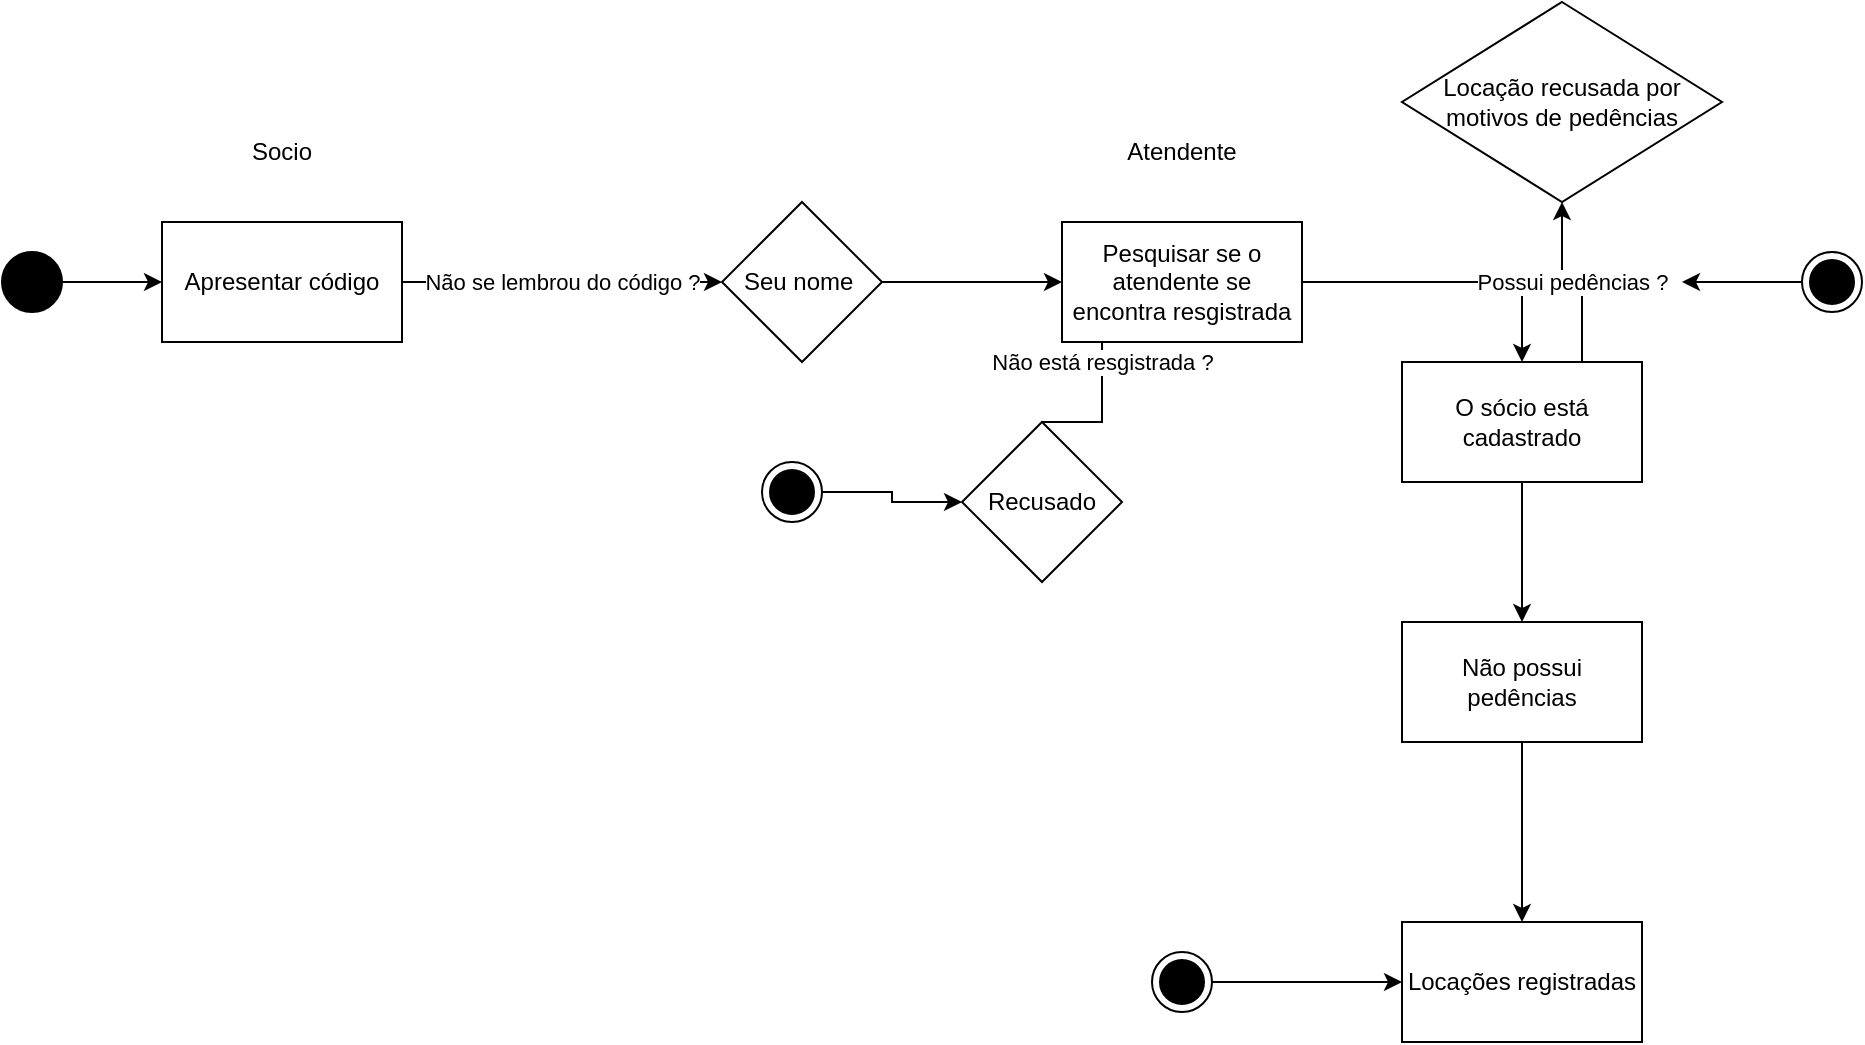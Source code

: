 <mxfile version="21.1.2" type="github">
  <diagram name="Página-1" id="GscOnFD-C09wWUHjPpFa">
    <mxGraphModel dx="1366" dy="1976" grid="1" gridSize="10" guides="1" tooltips="1" connect="1" arrows="1" fold="1" page="1" pageScale="1" pageWidth="827" pageHeight="1169" math="0" shadow="0">
      <root>
        <mxCell id="0" />
        <mxCell id="1" parent="0" />
        <mxCell id="GEtQSWiSCmPXuUrF4OOg-36" style="edgeStyle=orthogonalEdgeStyle;rounded=0;orthogonalLoop=1;jettySize=auto;html=1;entryX=0;entryY=0.5;entryDx=0;entryDy=0;" edge="1" parent="1" source="GEtQSWiSCmPXuUrF4OOg-2" target="GEtQSWiSCmPXuUrF4OOg-5">
          <mxGeometry relative="1" as="geometry" />
        </mxCell>
        <mxCell id="GEtQSWiSCmPXuUrF4OOg-2" value="" style="ellipse;fillColor=strokeColor;html=1;" vertex="1" parent="1">
          <mxGeometry y="75" width="30" height="30" as="geometry" />
        </mxCell>
        <mxCell id="GEtQSWiSCmPXuUrF4OOg-5" value="Apresentar código" style="rounded=0;whiteSpace=wrap;html=1;" vertex="1" parent="1">
          <mxGeometry x="80" y="60" width="120" height="60" as="geometry" />
        </mxCell>
        <mxCell id="GEtQSWiSCmPXuUrF4OOg-6" value="Socio" style="text;strokeColor=none;align=center;fillColor=none;html=1;verticalAlign=middle;whiteSpace=wrap;rounded=0;" vertex="1" parent="1">
          <mxGeometry x="110" y="10" width="60" height="30" as="geometry" />
        </mxCell>
        <mxCell id="GEtQSWiSCmPXuUrF4OOg-8" value="Atendente" style="text;strokeColor=none;align=center;fillColor=none;html=1;verticalAlign=middle;whiteSpace=wrap;rounded=0;" vertex="1" parent="1">
          <mxGeometry x="560" y="10" width="60" height="30" as="geometry" />
        </mxCell>
        <mxCell id="GEtQSWiSCmPXuUrF4OOg-11" value="Não está resgistrada ?" style="edgeStyle=orthogonalEdgeStyle;rounded=0;orthogonalLoop=1;jettySize=auto;html=1;exitX=1;exitY=0.5;exitDx=0;exitDy=0;entryX=0.5;entryY=0;entryDx=0;entryDy=0;" edge="1" parent="1" source="GEtQSWiSCmPXuUrF4OOg-10" target="GEtQSWiSCmPXuUrF4OOg-12">
          <mxGeometry relative="1" as="geometry">
            <mxPoint x="320" y="210" as="targetPoint" />
            <Array as="points">
              <mxPoint x="550" y="90" />
              <mxPoint x="550" y="160" />
              <mxPoint x="520" y="160" />
              <mxPoint x="520" y="200" />
            </Array>
          </mxGeometry>
        </mxCell>
        <mxCell id="GEtQSWiSCmPXuUrF4OOg-26" style="edgeStyle=orthogonalEdgeStyle;rounded=0;orthogonalLoop=1;jettySize=auto;html=1;exitX=1;exitY=0.5;exitDx=0;exitDy=0;entryX=0.5;entryY=0;entryDx=0;entryDy=0;" edge="1" parent="1" source="GEtQSWiSCmPXuUrF4OOg-10" target="GEtQSWiSCmPXuUrF4OOg-25">
          <mxGeometry relative="1" as="geometry" />
        </mxCell>
        <mxCell id="GEtQSWiSCmPXuUrF4OOg-10" value="Pesquisar se o atendente se encontra resgistrada" style="rounded=0;whiteSpace=wrap;html=1;" vertex="1" parent="1">
          <mxGeometry x="530" y="60" width="120" height="60" as="geometry" />
        </mxCell>
        <mxCell id="GEtQSWiSCmPXuUrF4OOg-12" value="Recusado" style="rhombus;whiteSpace=wrap;html=1;" vertex="1" parent="1">
          <mxGeometry x="480" y="160" width="80" height="80" as="geometry" />
        </mxCell>
        <mxCell id="GEtQSWiSCmPXuUrF4OOg-19" value="Não se lembrou do código ?" style="edgeStyle=orthogonalEdgeStyle;rounded=0;orthogonalLoop=1;jettySize=auto;html=1;exitX=1;exitY=0.5;exitDx=0;exitDy=0;entryX=0;entryY=0.5;entryDx=0;entryDy=0;" edge="1" parent="1" source="GEtQSWiSCmPXuUrF4OOg-5" target="GEtQSWiSCmPXuUrF4OOg-17">
          <mxGeometry relative="1" as="geometry">
            <mxPoint x="260" y="90" as="sourcePoint" />
            <mxPoint x="480" y="90" as="targetPoint" />
          </mxGeometry>
        </mxCell>
        <mxCell id="GEtQSWiSCmPXuUrF4OOg-20" style="edgeStyle=orthogonalEdgeStyle;rounded=0;orthogonalLoop=1;jettySize=auto;html=1;exitX=1;exitY=0.5;exitDx=0;exitDy=0;entryX=0;entryY=0.5;entryDx=0;entryDy=0;" edge="1" parent="1" source="GEtQSWiSCmPXuUrF4OOg-17" target="GEtQSWiSCmPXuUrF4OOg-10">
          <mxGeometry relative="1" as="geometry" />
        </mxCell>
        <mxCell id="GEtQSWiSCmPXuUrF4OOg-17" value="Seu nome&amp;nbsp;" style="rhombus;whiteSpace=wrap;html=1;" vertex="1" parent="1">
          <mxGeometry x="360" y="50" width="80" height="80" as="geometry" />
        </mxCell>
        <mxCell id="GEtQSWiSCmPXuUrF4OOg-27" value="Possui pedências ?" style="edgeStyle=orthogonalEdgeStyle;rounded=0;orthogonalLoop=1;jettySize=auto;html=1;exitX=0.75;exitY=0;exitDx=0;exitDy=0;" edge="1" parent="1" source="GEtQSWiSCmPXuUrF4OOg-25">
          <mxGeometry relative="1" as="geometry">
            <mxPoint x="780" y="50" as="targetPoint" />
            <Array as="points">
              <mxPoint x="790" y="90" />
              <mxPoint x="780" y="90" />
            </Array>
          </mxGeometry>
        </mxCell>
        <mxCell id="GEtQSWiSCmPXuUrF4OOg-32" style="edgeStyle=orthogonalEdgeStyle;rounded=0;orthogonalLoop=1;jettySize=auto;html=1;exitX=0.5;exitY=1;exitDx=0;exitDy=0;entryX=0.5;entryY=0;entryDx=0;entryDy=0;" edge="1" parent="1" source="GEtQSWiSCmPXuUrF4OOg-25" target="GEtQSWiSCmPXuUrF4OOg-31">
          <mxGeometry relative="1" as="geometry" />
        </mxCell>
        <mxCell id="GEtQSWiSCmPXuUrF4OOg-25" value="O sócio está cadastrado" style="rounded=0;whiteSpace=wrap;html=1;" vertex="1" parent="1">
          <mxGeometry x="700" y="130" width="120" height="60" as="geometry" />
        </mxCell>
        <mxCell id="GEtQSWiSCmPXuUrF4OOg-29" value="Locação recusada por motivos de pedências" style="rhombus;whiteSpace=wrap;html=1;" vertex="1" parent="1">
          <mxGeometry x="700" y="-50" width="160" height="100" as="geometry" />
        </mxCell>
        <mxCell id="GEtQSWiSCmPXuUrF4OOg-35" style="edgeStyle=orthogonalEdgeStyle;rounded=0;orthogonalLoop=1;jettySize=auto;html=1;exitX=0.5;exitY=1;exitDx=0;exitDy=0;entryX=0.5;entryY=0;entryDx=0;entryDy=0;" edge="1" parent="1" source="GEtQSWiSCmPXuUrF4OOg-31" target="GEtQSWiSCmPXuUrF4OOg-34">
          <mxGeometry relative="1" as="geometry" />
        </mxCell>
        <mxCell id="GEtQSWiSCmPXuUrF4OOg-31" value="Não possui pedências" style="rounded=0;whiteSpace=wrap;html=1;" vertex="1" parent="1">
          <mxGeometry x="700" y="260" width="120" height="60" as="geometry" />
        </mxCell>
        <mxCell id="GEtQSWiSCmPXuUrF4OOg-34" value="Locações registradas" style="rounded=0;whiteSpace=wrap;html=1;" vertex="1" parent="1">
          <mxGeometry x="700" y="410" width="120" height="60" as="geometry" />
        </mxCell>
        <mxCell id="GEtQSWiSCmPXuUrF4OOg-38" style="edgeStyle=orthogonalEdgeStyle;rounded=0;orthogonalLoop=1;jettySize=auto;html=1;" edge="1" parent="1" source="GEtQSWiSCmPXuUrF4OOg-37" target="GEtQSWiSCmPXuUrF4OOg-34">
          <mxGeometry relative="1" as="geometry" />
        </mxCell>
        <mxCell id="GEtQSWiSCmPXuUrF4OOg-37" value="" style="ellipse;html=1;shape=endState;fillColor=strokeColor;" vertex="1" parent="1">
          <mxGeometry x="575" y="425" width="30" height="30" as="geometry" />
        </mxCell>
        <mxCell id="GEtQSWiSCmPXuUrF4OOg-40" style="edgeStyle=orthogonalEdgeStyle;rounded=0;orthogonalLoop=1;jettySize=auto;html=1;" edge="1" parent="1" source="GEtQSWiSCmPXuUrF4OOg-39">
          <mxGeometry relative="1" as="geometry">
            <mxPoint x="840" y="90" as="targetPoint" />
          </mxGeometry>
        </mxCell>
        <mxCell id="GEtQSWiSCmPXuUrF4OOg-39" value="" style="ellipse;html=1;shape=endState;fillColor=strokeColor;" vertex="1" parent="1">
          <mxGeometry x="900" y="75" width="30" height="30" as="geometry" />
        </mxCell>
        <mxCell id="GEtQSWiSCmPXuUrF4OOg-42" style="edgeStyle=orthogonalEdgeStyle;rounded=0;orthogonalLoop=1;jettySize=auto;html=1;entryX=0;entryY=0.5;entryDx=0;entryDy=0;" edge="1" parent="1" source="GEtQSWiSCmPXuUrF4OOg-41" target="GEtQSWiSCmPXuUrF4OOg-12">
          <mxGeometry relative="1" as="geometry" />
        </mxCell>
        <mxCell id="GEtQSWiSCmPXuUrF4OOg-41" value="" style="ellipse;html=1;shape=endState;fillColor=strokeColor;" vertex="1" parent="1">
          <mxGeometry x="380" y="180" width="30" height="30" as="geometry" />
        </mxCell>
      </root>
    </mxGraphModel>
  </diagram>
</mxfile>
